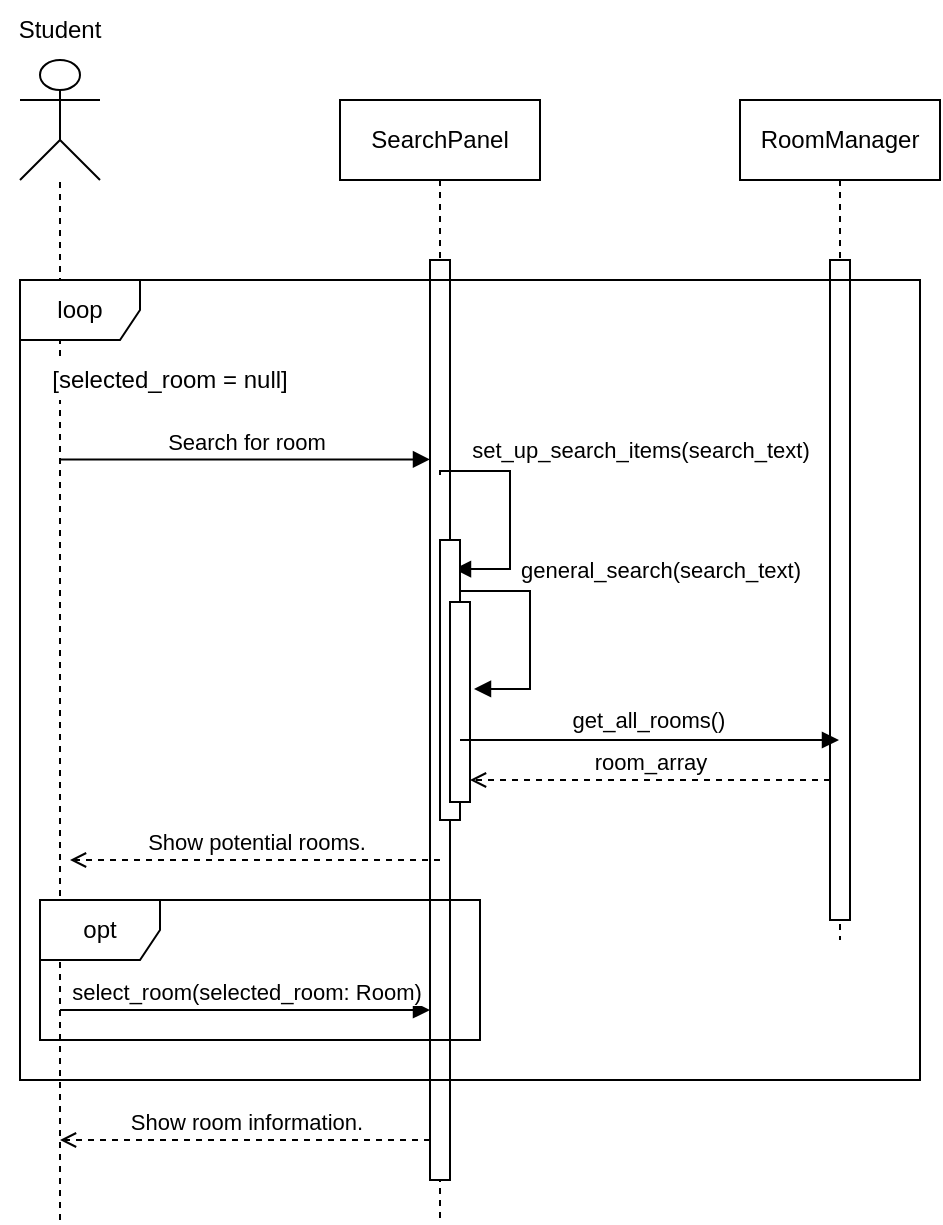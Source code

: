 <mxfile version="26.0.9">
  <diagram name="Page-1" id="2YBvvXClWsGukQMizWep">
    <mxGraphModel dx="1404" dy="878" grid="1" gridSize="10" guides="1" tooltips="1" connect="1" arrows="1" fold="1" page="1" pageScale="1" pageWidth="850" pageHeight="1100" math="0" shadow="0">
      <root>
        <mxCell id="0" />
        <mxCell id="1" parent="0" />
        <mxCell id="aM9ryv3xv72pqoxQDRHE-5" value="SearchPanel" style="shape=umlLifeline;perimeter=lifelinePerimeter;whiteSpace=wrap;html=1;container=0;dropTarget=0;collapsible=0;recursiveResize=0;outlineConnect=0;portConstraint=eastwest;newEdgeStyle={&quot;edgeStyle&quot;:&quot;elbowEdgeStyle&quot;,&quot;elbow&quot;:&quot;vertical&quot;,&quot;curved&quot;:0,&quot;rounded&quot;:0};" parent="1" vertex="1">
          <mxGeometry x="240" y="80" width="100" height="560" as="geometry" />
        </mxCell>
        <mxCell id="aM9ryv3xv72pqoxQDRHE-6" value="" style="html=1;points=[];perimeter=orthogonalPerimeter;outlineConnect=0;targetShapes=umlLifeline;portConstraint=eastwest;newEdgeStyle={&quot;edgeStyle&quot;:&quot;elbowEdgeStyle&quot;,&quot;elbow&quot;:&quot;vertical&quot;,&quot;curved&quot;:0,&quot;rounded&quot;:0};" parent="aM9ryv3xv72pqoxQDRHE-5" vertex="1">
          <mxGeometry x="45" y="80" width="10" height="460" as="geometry" />
        </mxCell>
        <mxCell id="aM9ryv3xv72pqoxQDRHE-10" value="Search for room" style="html=1;verticalAlign=bottom;endArrow=block;endSize=6;elbow=vertical;rounded=0;endFill=1;" parent="1" edge="1">
          <mxGeometry relative="1" as="geometry">
            <mxPoint x="285" y="259.74" as="targetPoint" />
            <mxPoint x="100" y="259.74" as="sourcePoint" />
          </mxGeometry>
        </mxCell>
        <mxCell id="SFPaSA88H66n3JvD3_18-4" value="" style="shape=umlActor;verticalLabelPosition=bottom;verticalAlign=top;html=1;outlineConnect=0;align=center;" parent="1" vertex="1">
          <mxGeometry x="80" y="60" width="40" height="60" as="geometry" />
        </mxCell>
        <mxCell id="SFPaSA88H66n3JvD3_18-5" value="" style="endArrow=none;dashed=1;html=1;rounded=0;" parent="1" target="SFPaSA88H66n3JvD3_18-4" edge="1">
          <mxGeometry width="50" height="50" relative="1" as="geometry">
            <mxPoint x="100" y="640" as="sourcePoint" />
            <mxPoint x="220" y="230" as="targetPoint" />
          </mxGeometry>
        </mxCell>
        <mxCell id="SFPaSA88H66n3JvD3_18-6" value="Student" style="text;html=1;align=center;verticalAlign=middle;whiteSpace=wrap;rounded=0;" parent="1" vertex="1">
          <mxGeometry x="70" y="30" width="60" height="30" as="geometry" />
        </mxCell>
        <mxCell id="SFPaSA88H66n3JvD3_18-7" value="RoomManager" style="shape=umlLifeline;perimeter=lifelinePerimeter;whiteSpace=wrap;html=1;container=0;dropTarget=0;collapsible=0;recursiveResize=0;outlineConnect=0;portConstraint=eastwest;newEdgeStyle={&quot;edgeStyle&quot;:&quot;elbowEdgeStyle&quot;,&quot;elbow&quot;:&quot;vertical&quot;,&quot;curved&quot;:0,&quot;rounded&quot;:0};" parent="1" vertex="1">
          <mxGeometry x="440" y="80" width="100" height="420" as="geometry" />
        </mxCell>
        <mxCell id="SFPaSA88H66n3JvD3_18-8" value="" style="html=1;points=[];perimeter=orthogonalPerimeter;outlineConnect=0;targetShapes=umlLifeline;portConstraint=eastwest;newEdgeStyle={&quot;edgeStyle&quot;:&quot;elbowEdgeStyle&quot;,&quot;elbow&quot;:&quot;vertical&quot;,&quot;curved&quot;:0,&quot;rounded&quot;:0};" parent="SFPaSA88H66n3JvD3_18-7" vertex="1">
          <mxGeometry x="45" y="80" width="10" height="330" as="geometry" />
        </mxCell>
        <mxCell id="SFPaSA88H66n3JvD3_18-16" value="" style="endArrow=block;html=1;rounded=0;elbow=vertical;endFill=1;verticalAlign=middle;edgeStyle=orthogonalEdgeStyle;" parent="1" edge="1">
          <mxGeometry width="50" height="50" relative="1" as="geometry">
            <mxPoint x="290" y="267.51" as="sourcePoint" />
            <mxPoint x="297" y="314.51" as="targetPoint" />
            <Array as="points">
              <mxPoint x="290" y="265.51" />
              <mxPoint x="325" y="265.51" />
              <mxPoint x="325" y="314.51" />
            </Array>
          </mxGeometry>
        </mxCell>
        <mxCell id="SFPaSA88H66n3JvD3_18-17" value="set_up_search_items(search_text)" style="edgeLabel;html=1;align=center;verticalAlign=middle;resizable=0;points=[];" parent="SFPaSA88H66n3JvD3_18-16" vertex="1" connectable="0">
          <mxGeometry x="-0.067" relative="1" as="geometry">
            <mxPoint x="65" y="-27" as="offset" />
          </mxGeometry>
        </mxCell>
        <mxCell id="SFPaSA88H66n3JvD3_18-19" value="room_array" style="html=1;verticalAlign=bottom;endArrow=open;elbow=vertical;rounded=0;dashed=1;endFill=0;" parent="1" edge="1" target="mw-xf2VV7G16MJs7i8_q-5">
          <mxGeometry relative="1" as="geometry">
            <mxPoint x="485" y="420" as="sourcePoint" />
            <mxPoint x="310" y="420" as="targetPoint" />
          </mxGeometry>
        </mxCell>
        <mxCell id="SFPaSA88H66n3JvD3_18-21" value="Show potential rooms." style="html=1;verticalAlign=bottom;endArrow=open;elbow=vertical;rounded=0;dashed=1;endFill=0;" parent="1" edge="1">
          <mxGeometry relative="1" as="geometry">
            <mxPoint x="290" y="460" as="sourcePoint" />
            <mxPoint x="105" y="460" as="targetPoint" />
          </mxGeometry>
        </mxCell>
        <mxCell id="SFPaSA88H66n3JvD3_18-22" value="loop" style="shape=umlFrame;whiteSpace=wrap;html=1;pointerEvents=0;" parent="1" vertex="1">
          <mxGeometry x="80" y="170" width="450" height="400" as="geometry" />
        </mxCell>
        <mxCell id="SFPaSA88H66n3JvD3_18-24" value="[selected_room = null]" style="text;html=1;align=center;verticalAlign=middle;whiteSpace=wrap;rounded=0;fillColor=default;" parent="1" vertex="1">
          <mxGeometry x="90" y="210" width="130" height="20" as="geometry" />
        </mxCell>
        <mxCell id="SFPaSA88H66n3JvD3_18-25" value="select_room(selected_room: Room)" style="html=1;verticalAlign=bottom;endArrow=block;endSize=6;elbow=vertical;rounded=0;endFill=1;" parent="1" edge="1">
          <mxGeometry relative="1" as="geometry">
            <mxPoint x="285" y="535" as="targetPoint" />
            <mxPoint x="100" y="535" as="sourcePoint" />
          </mxGeometry>
        </mxCell>
        <mxCell id="SFPaSA88H66n3JvD3_18-26" value="Show room information." style="html=1;verticalAlign=bottom;endArrow=open;elbow=vertical;rounded=0;dashed=1;endFill=0;" parent="1" edge="1">
          <mxGeometry relative="1" as="geometry">
            <mxPoint x="285" y="600" as="sourcePoint" />
            <mxPoint x="100" y="600" as="targetPoint" />
          </mxGeometry>
        </mxCell>
        <mxCell id="SFPaSA88H66n3JvD3_18-27" value="opt" style="shape=umlFrame;whiteSpace=wrap;html=1;pointerEvents=0;" parent="1" vertex="1">
          <mxGeometry x="90" y="480" width="220" height="70" as="geometry" />
        </mxCell>
        <mxCell id="mw-xf2VV7G16MJs7i8_q-1" value="" style="html=1;points=[];perimeter=orthogonalPerimeter;outlineConnect=0;targetShapes=umlLifeline;portConstraint=eastwest;newEdgeStyle={&quot;edgeStyle&quot;:&quot;elbowEdgeStyle&quot;,&quot;elbow&quot;:&quot;vertical&quot;,&quot;curved&quot;:0,&quot;rounded&quot;:0};" vertex="1" parent="1">
          <mxGeometry x="290" y="300" width="10" height="140" as="geometry" />
        </mxCell>
        <mxCell id="mw-xf2VV7G16MJs7i8_q-2" value="" style="endArrow=block;html=1;rounded=0;elbow=vertical;endFill=1;verticalAlign=middle;edgeStyle=orthogonalEdgeStyle;" edge="1" parent="1">
          <mxGeometry width="50" height="50" relative="1" as="geometry">
            <mxPoint x="300" y="327.49" as="sourcePoint" />
            <mxPoint x="307" y="374.49" as="targetPoint" />
            <Array as="points">
              <mxPoint x="300" y="325.49" />
              <mxPoint x="335" y="325.49" />
              <mxPoint x="335" y="374.49" />
            </Array>
          </mxGeometry>
        </mxCell>
        <mxCell id="mw-xf2VV7G16MJs7i8_q-3" value="general_search(search_text)" style="edgeLabel;html=1;align=center;verticalAlign=middle;resizable=0;points=[];" vertex="1" connectable="0" parent="mw-xf2VV7G16MJs7i8_q-2">
          <mxGeometry x="-0.067" relative="1" as="geometry">
            <mxPoint x="65" y="-27" as="offset" />
          </mxGeometry>
        </mxCell>
        <mxCell id="mw-xf2VV7G16MJs7i8_q-5" value="" style="html=1;points=[];perimeter=orthogonalPerimeter;outlineConnect=0;targetShapes=umlLifeline;portConstraint=eastwest;newEdgeStyle={&quot;edgeStyle&quot;:&quot;elbowEdgeStyle&quot;,&quot;elbow&quot;:&quot;vertical&quot;,&quot;curved&quot;:0,&quot;rounded&quot;:0};" vertex="1" parent="1">
          <mxGeometry x="295" y="331" width="10" height="100" as="geometry" />
        </mxCell>
        <mxCell id="mw-xf2VV7G16MJs7i8_q-8" value="" style="endArrow=block;html=1;rounded=0;elbow=vertical;endFill=1;verticalAlign=middle;" edge="1" parent="1" target="SFPaSA88H66n3JvD3_18-7">
          <mxGeometry width="50" height="50" relative="1" as="geometry">
            <mxPoint x="300" y="400" as="sourcePoint" />
            <mxPoint x="472" y="400" as="targetPoint" />
          </mxGeometry>
        </mxCell>
        <mxCell id="mw-xf2VV7G16MJs7i8_q-9" value="get_all_rooms()" style="edgeLabel;html=1;align=center;verticalAlign=middle;resizable=0;points=[];" vertex="1" connectable="0" parent="mw-xf2VV7G16MJs7i8_q-8">
          <mxGeometry x="-0.067" relative="1" as="geometry">
            <mxPoint x="5" y="-10" as="offset" />
          </mxGeometry>
        </mxCell>
      </root>
    </mxGraphModel>
  </diagram>
</mxfile>
